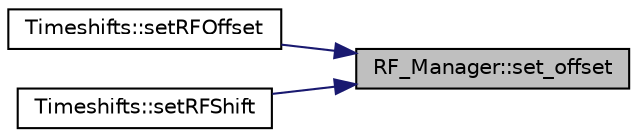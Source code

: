 digraph "RF_Manager::set_offset"
{
 // LATEX_PDF_SIZE
  edge [fontname="Helvetica",fontsize="10",labelfontname="Helvetica",labelfontsize="10"];
  node [fontname="Helvetica",fontsize="10",shape=record];
  rankdir="RL";
  Node1 [label="RF_Manager::set_offset",height=0.2,width=0.4,color="black", fillcolor="grey75", style="filled", fontcolor="black",tooltip=" "];
  Node1 -> Node2 [dir="back",color="midnightblue",fontsize="10",style="solid",fontname="Helvetica"];
  Node2 [label="Timeshifts::setRFOffset",height=0.2,width=0.4,color="black", fillcolor="white", style="filled",URL="$class_timeshifts.html#a7711593870ff391999dca408d4318022",tooltip="Set RF offset (synonymous to Timeshifts::setRFShift)"];
  Node1 -> Node3 [dir="back",color="midnightblue",fontsize="10",style="solid",fontname="Helvetica"];
  Node3 [label="Timeshifts::setRFShift",height=0.2,width=0.4,color="black", fillcolor="white", style="filled",URL="$class_timeshifts.html#ae5b6ee4b787d7d0213421ac9a0fc32d9",tooltip="Set RF shift (synonymous to Timeshifts::setRFOffset)"];
}
